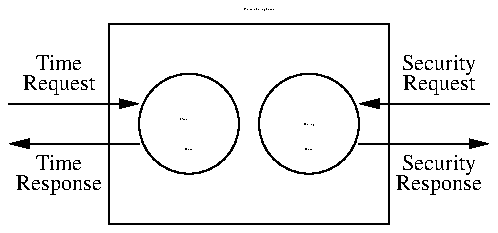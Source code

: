 ...\"
...\"  @OSF_COPYRIGHT@
...\"  COPYRIGHT NOTICE
...\"  Copyright (c) 1990, 1991, 1992, 1993 Open Software Foundation, Inc.
...\"  ALL RIGHTS RESERVED (DCE).  See the file named COPYRIGHT.DCE in the
...\"  src directory for the full copyright text.
...\"
...\"
...\" HISTORY
...\" $Log: 1_overview_04.pic,v $
...\" Revision 1.1.2.3  1993/01/29  17:20:11  cjd
...\" 	Embedded copyright notice
...\" 	[1993/01/29  17:04:10  cjd]
...\"
...\" Revision 1.1.2.2  1992/09/01  17:11:31  weir
...\" 	Moved
...\" 	[1992/09/01  17:00:00  weir]
...\" 
...\" Revision 1.1  1992/01/29  15:41:15  damon
...\" 	Initial revision
...\" 
...\" $EndLog$
...\"
...\" (c) Copyright 1991, Open Software Foundation, Inc. ALL RIGHTS RESERVED
.PS
scale = 80
line ->  from 192, 48 \
	to 140, 48 
line ->  from 52, 32 \
	to 0, 32 
line ->  from 0, 48 \
	to 52, 48 
line ->  from 140, 32 \
	to 192, 32 
"\fR\s10Time and Security Servers\s0\fP"  at 100, 88
"\fR\s8Time\s0\fP"  at 20, 24
"\fR\s8Time\s0\fP"  at 20, 64
"\fR\s8Security\s0\fP"  at 172, 24
"\fR\s8Security\s0\fP"  at 172, 64
"\fR\s8Response\s0\fP"  at 172, 16
"\fR\s8Request\s0\fP"  at 172, 56
"\fR\s10Time\s0\fP"  at 70, 44
"\fR\s10Server\s0\fP"  at 72, 32
"\fR\s10Server\s0\fP"  at 120, 32
"\fR\s10Security\s0\fP"  at 120, 42
circle radius 20 at 72, 40
circle radius 20 at 120, 40
box  wid 112 ht 80 at 96, 40
"\fR\s8Response\s0\fP"  at 20, 16
"\fR\s8Request\s0\fP"  at 20, 56
.PE
